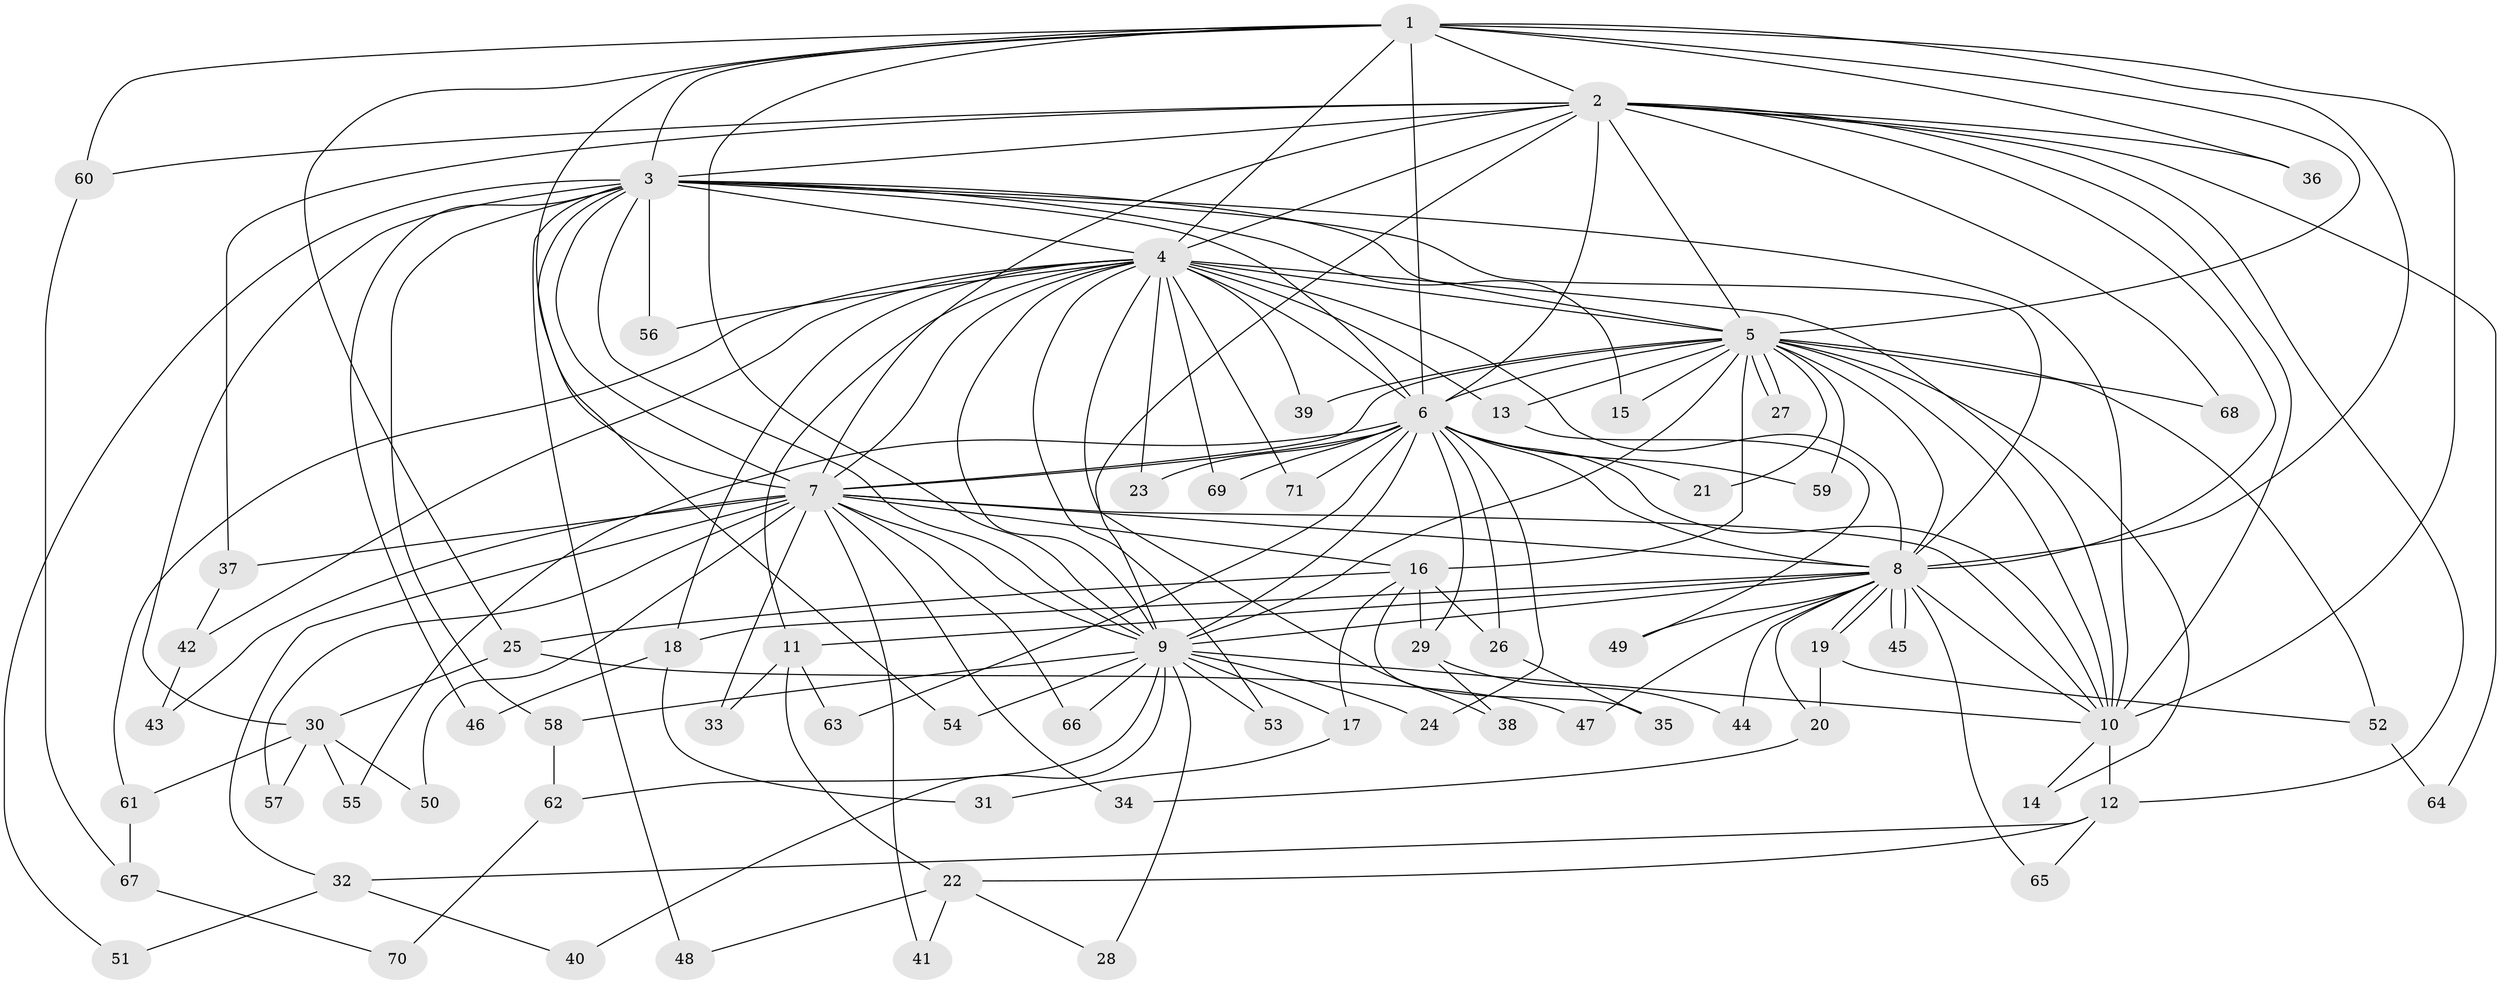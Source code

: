 // Generated by graph-tools (version 1.1) at 2025/14/03/09/25 04:14:10]
// undirected, 71 vertices, 167 edges
graph export_dot {
graph [start="1"]
  node [color=gray90,style=filled];
  1;
  2;
  3;
  4;
  5;
  6;
  7;
  8;
  9;
  10;
  11;
  12;
  13;
  14;
  15;
  16;
  17;
  18;
  19;
  20;
  21;
  22;
  23;
  24;
  25;
  26;
  27;
  28;
  29;
  30;
  31;
  32;
  33;
  34;
  35;
  36;
  37;
  38;
  39;
  40;
  41;
  42;
  43;
  44;
  45;
  46;
  47;
  48;
  49;
  50;
  51;
  52;
  53;
  54;
  55;
  56;
  57;
  58;
  59;
  60;
  61;
  62;
  63;
  64;
  65;
  66;
  67;
  68;
  69;
  70;
  71;
  1 -- 2;
  1 -- 3;
  1 -- 4;
  1 -- 5;
  1 -- 6;
  1 -- 7;
  1 -- 8;
  1 -- 9;
  1 -- 10;
  1 -- 25;
  1 -- 36;
  1 -- 60;
  2 -- 3;
  2 -- 4;
  2 -- 5;
  2 -- 6;
  2 -- 7;
  2 -- 8;
  2 -- 9;
  2 -- 10;
  2 -- 12;
  2 -- 36;
  2 -- 37;
  2 -- 60;
  2 -- 64;
  2 -- 68;
  3 -- 4;
  3 -- 5;
  3 -- 6;
  3 -- 7;
  3 -- 8;
  3 -- 9;
  3 -- 10;
  3 -- 15;
  3 -- 30;
  3 -- 46;
  3 -- 48;
  3 -- 51;
  3 -- 54;
  3 -- 56;
  3 -- 58;
  4 -- 5;
  4 -- 6;
  4 -- 7;
  4 -- 8;
  4 -- 9;
  4 -- 10;
  4 -- 11;
  4 -- 13;
  4 -- 18;
  4 -- 23;
  4 -- 38;
  4 -- 39;
  4 -- 42;
  4 -- 53;
  4 -- 56;
  4 -- 61;
  4 -- 69;
  4 -- 71;
  5 -- 6;
  5 -- 7;
  5 -- 8;
  5 -- 9;
  5 -- 10;
  5 -- 13;
  5 -- 14;
  5 -- 15;
  5 -- 16;
  5 -- 21;
  5 -- 27;
  5 -- 27;
  5 -- 39;
  5 -- 52;
  5 -- 59;
  5 -- 68;
  6 -- 7;
  6 -- 8;
  6 -- 9;
  6 -- 10;
  6 -- 21;
  6 -- 23;
  6 -- 24;
  6 -- 26;
  6 -- 29;
  6 -- 55;
  6 -- 59;
  6 -- 63;
  6 -- 69;
  6 -- 71;
  7 -- 8;
  7 -- 9;
  7 -- 10;
  7 -- 16;
  7 -- 32;
  7 -- 33;
  7 -- 34;
  7 -- 37;
  7 -- 41;
  7 -- 43;
  7 -- 50;
  7 -- 57;
  7 -- 66;
  8 -- 9;
  8 -- 10;
  8 -- 11;
  8 -- 18;
  8 -- 19;
  8 -- 19;
  8 -- 20;
  8 -- 44;
  8 -- 45;
  8 -- 45;
  8 -- 47;
  8 -- 49;
  8 -- 65;
  9 -- 10;
  9 -- 17;
  9 -- 24;
  9 -- 28;
  9 -- 40;
  9 -- 53;
  9 -- 54;
  9 -- 58;
  9 -- 62;
  9 -- 66;
  10 -- 12;
  10 -- 14;
  11 -- 22;
  11 -- 33;
  11 -- 63;
  12 -- 22;
  12 -- 32;
  12 -- 65;
  13 -- 49;
  16 -- 17;
  16 -- 25;
  16 -- 26;
  16 -- 29;
  16 -- 35;
  17 -- 31;
  18 -- 31;
  18 -- 46;
  19 -- 20;
  19 -- 52;
  20 -- 34;
  22 -- 28;
  22 -- 41;
  22 -- 48;
  25 -- 30;
  25 -- 47;
  26 -- 35;
  29 -- 38;
  29 -- 44;
  30 -- 50;
  30 -- 55;
  30 -- 57;
  30 -- 61;
  32 -- 40;
  32 -- 51;
  37 -- 42;
  42 -- 43;
  52 -- 64;
  58 -- 62;
  60 -- 67;
  61 -- 67;
  62 -- 70;
  67 -- 70;
}
